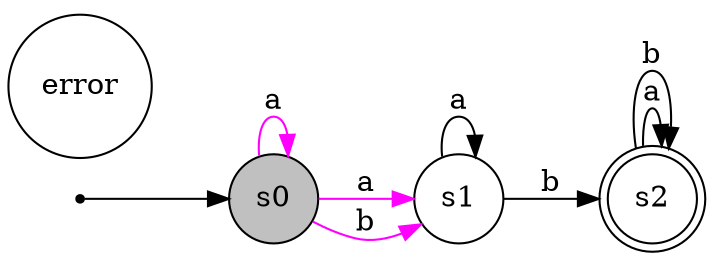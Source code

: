 digraph maquina_de_estados { 
	rankdir=LR;
	size="10"
	node [shape = doublecircle];
	s2
	node [shape = point];
	p
	node [shape = circle];
	error [style=filled, fillcolor=white];
	p -> s0
	node [shape = circle];
	s0[style=filled, fillcolor=gray]
	s0 -> s0[label = "a"][color=magenta];
	s0 -> s1[label = "a"][color=magenta];
	s0 -> s1[label = "b"][color=magenta];
	s1 -> s1[label = "a"][color=black];
	s1 -> s2[label = "b"][color=black];
	s2 -> s2[label = "a"][color=black];
	s2 -> s2[label = "b"][color=black];
	}